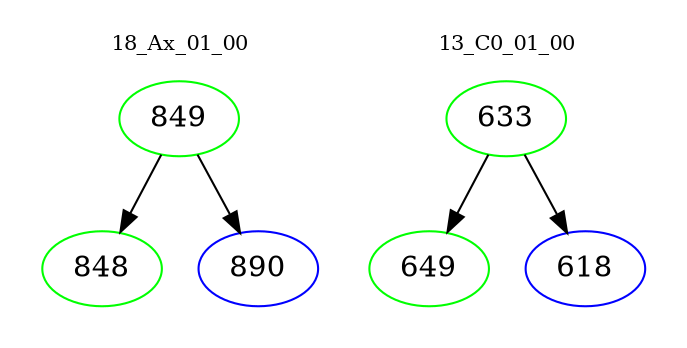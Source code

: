 digraph{
subgraph cluster_0 {
color = white
label = "18_Ax_01_00";
fontsize=10;
T0_849 [label="849", color="green"]
T0_849 -> T0_848 [color="black"]
T0_848 [label="848", color="green"]
T0_849 -> T0_890 [color="black"]
T0_890 [label="890", color="blue"]
}
subgraph cluster_1 {
color = white
label = "13_C0_01_00";
fontsize=10;
T1_633 [label="633", color="green"]
T1_633 -> T1_649 [color="black"]
T1_649 [label="649", color="green"]
T1_633 -> T1_618 [color="black"]
T1_618 [label="618", color="blue"]
}
}
